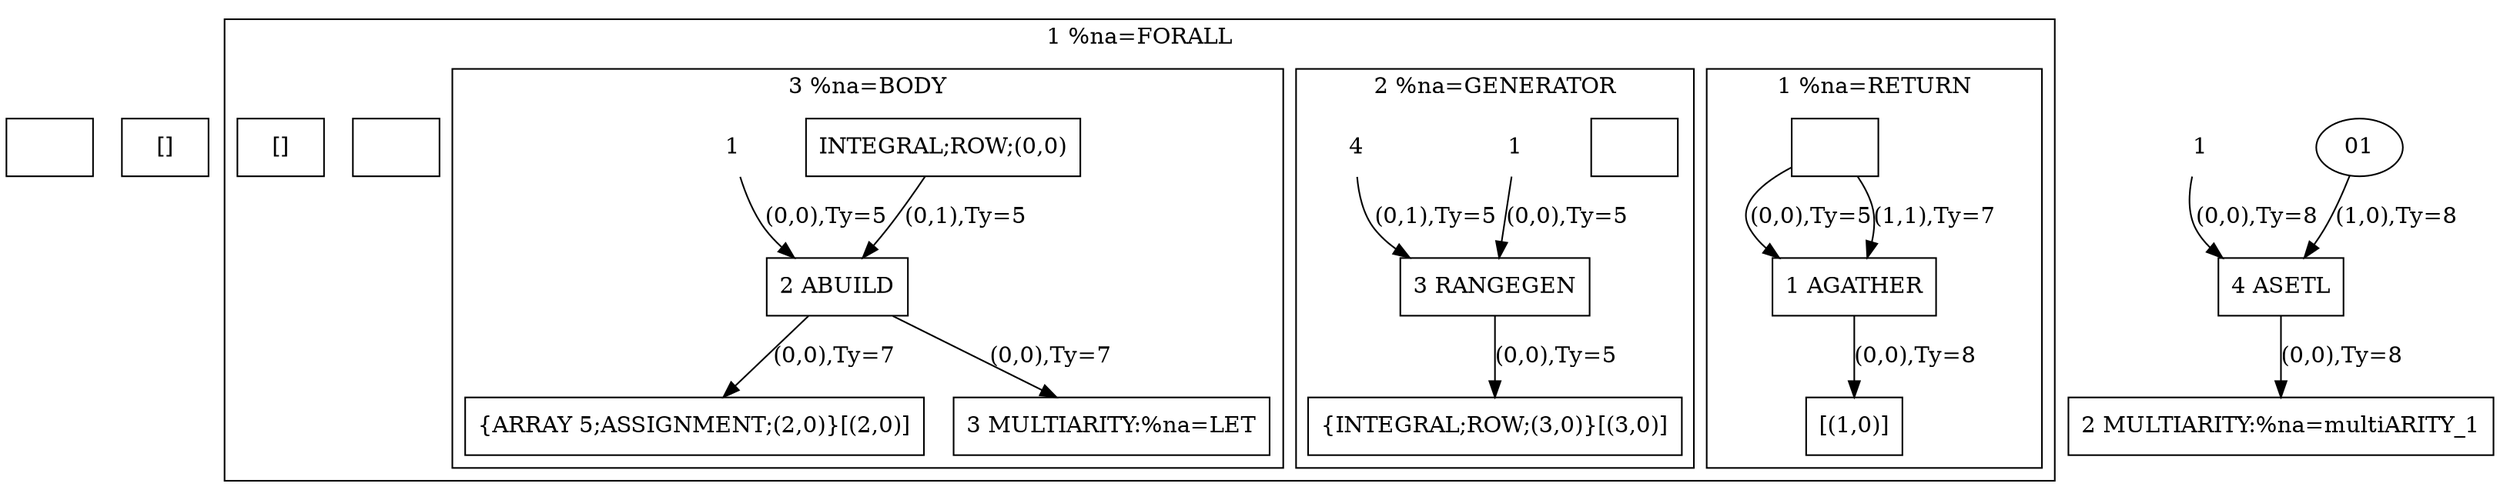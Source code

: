 digraph R {
newrank=true;
IN00 [shape=rect;label=""];
OUT00 [shape=rect;label="[]"];
subgraph cluster_01 {
label="1 %na=FORALL";
IN01 [shape=rect;label=""];
OUT01 [shape=rect;label="[]"];
subgraph cluster_11 {
label="1 %na=RETURN";
IN011 [shape=rect;label=""];
OUT011 [shape=rect;label="[(1,0)]"];
111 [shape=rect;label="1 AGATHER"]
IN011 ->  111 [label="(0,0),Ty=5"]
IN011 ->  111 [label="(1,1),Ty=7"]
111 ->  OUT011 [label="(0,0),Ty=8"]
};
subgraph cluster_12 {
label="2 %na=GENERATOR";
IN012 [shape=rect;label=""];
OUT012 [shape=rect;label="{INTEGRAL;ROW;(3,0)}[(3,0)]"];
121 [shape=plaintext;label="1"];
122 [shape=plaintext;label="4"];
123 [shape=rect;label="3 RANGEGEN"]
121 ->  123 [label="(0,0),Ty=5"]
122 ->  123 [label="(0,1),Ty=5"]
123 ->  OUT012 [label="(0,0),Ty=5"]
};
subgraph cluster_13 {
label="3 %na=BODY";
IN013 [shape=rect;label="INTEGRAL;ROW;(0,0)"];
OUT013 [shape=rect;label="{ARRAY 5;ASSIGNMENT;(2,0)}[(2,0)]"];
131 [shape=plaintext;label="1"];
132 [shape=rect;label="2 ABUILD"];
133 [shape=rect;label="3 MULTIARITY:%na=LET"]
IN013 ->  132 [label="(0,1),Ty=5"]
131 ->  132 [label="(0,0),Ty=5"]
132 ->  OUT013 [label="(0,0),Ty=7"]
132 ->  133 [label="(0,0),Ty=7"]
}
};
02 [shape=rect;label="2 MULTIARITY:%na=multiARITY_1"];
03 [shape=plaintext;label="1"];
04 [shape=rect;label="4 ASETL"]
01 ->  04 [label="(1,0),Ty=8"]
03 ->  04 [label="(0,0),Ty=8"]
04 ->  02 [label="(0,0),Ty=8"]}